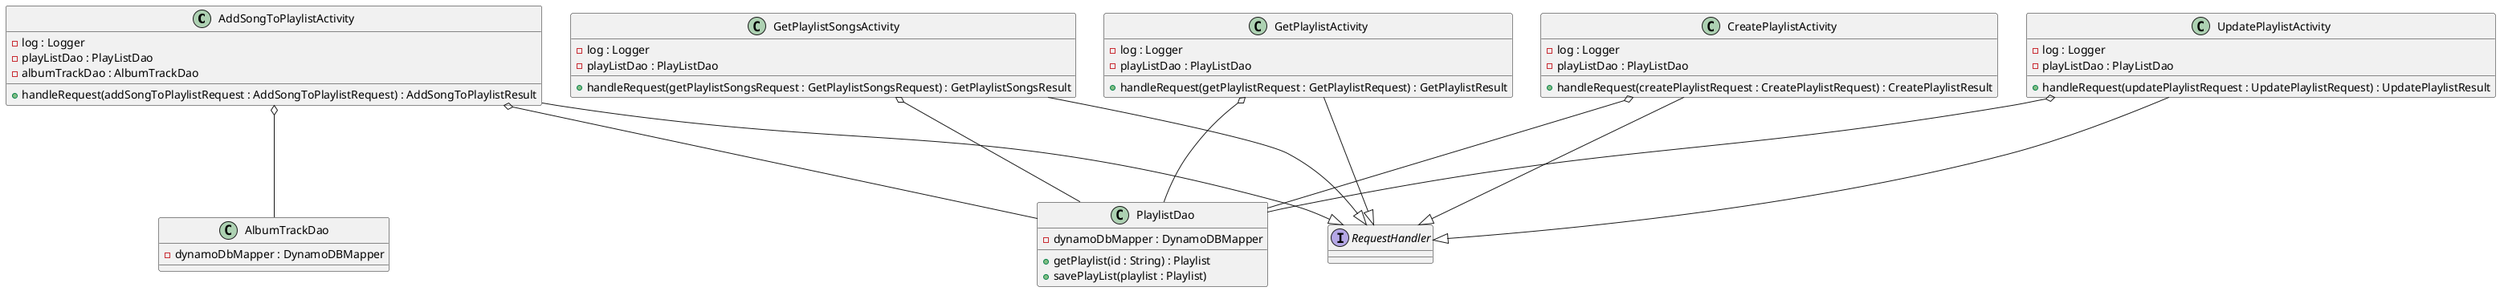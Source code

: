 @startuml
class AddSongToPlaylistActivity {
    -log : Logger
    -playListDao : PlayListDao
    -albumTrackDao : AlbumTrackDao
    +handleRequest(addSongToPlaylistRequest : AddSongToPlaylistRequest) : AddSongToPlaylistResult
}
class CreatePlaylistActivity {
    -log : Logger
    -playListDao : PlayListDao
    +handleRequest(createPlaylistRequest : CreatePlaylistRequest) : CreatePlaylistResult
}
class GetPlaylistActivity {
    -log : Logger
    -playListDao : PlayListDao
    +handleRequest(getPlaylistRequest : GetPlaylistRequest) : GetPlaylistResult
}
class GetPlaylistSongsActivity {
    -log : Logger
    -playListDao : PlayListDao
    +handleRequest(getPlaylistSongsRequest : GetPlaylistSongsRequest) : GetPlaylistSongsResult
}
class UpdatePlaylistActivity {
    -log : Logger
    -playListDao : PlayListDao
    +handleRequest(updatePlaylistRequest : UpdatePlaylistRequest) : UpdatePlaylistResult
}

interface RequestHandler {
}


class AlbumTrackDao {
    -dynamoDbMapper : DynamoDBMapper
}

class PlaylistDao {
    -dynamoDbMapper : DynamoDBMapper
    +getPlaylist(id : String) : Playlist
    +savePlayList(playlist : Playlist)
}

AddSongToPlaylistActivity o-- PlaylistDao
AddSongToPlaylistActivity o--- AlbumTrackDao
CreatePlaylistActivity o--- PlaylistDao
GetPlaylistActivity o--- PlaylistDao
GetPlaylistSongsActivity o--- PlaylistDao
UpdatePlaylistActivity o-- PlaylistDao
AddSongToPlaylistActivity ---|> RequestHandler
CreatePlaylistActivity ---|> RequestHandler
GetPlaylistActivity ---|> RequestHandler
GetPlaylistSongsActivity ---|> RequestHandler
UpdatePlaylistActivity ---|> RequestHandler

newpage
class AlbumTrack {
    -@DynamoDBHashKey asin : String
    -@DynamoDBRangeKey trackNumber : Integer
    -albumName : String
    -songTitle : String
}

class Playlist {
    -@DynamoDBHashKey id : String
    -name : String
    -customerId : String
    -songCount : Integer
    -tags : Set<String>
    -songList : List<AlbumTrack>
    +getId() : String
    +setId(id : String)
    +getSongList() : List<AlbumTrack>
    +setSongList(songList : List<AlbumTrack>)
}
class AlbumTrackNotFoundException {}
class PlaylistNotFoundException {}
class InvalidAttributeException {}
class InvalidAttributeValueException {}
class InvalidAttributeChangeException {}

Playlist o-- AlbumTrack
Playlist -- AlbumTrack
InvalidAttributeException <|-- InvalidAttributeValueException
InvalidAttributeException <|-- InvalidAttributeChangeException

@enduml
